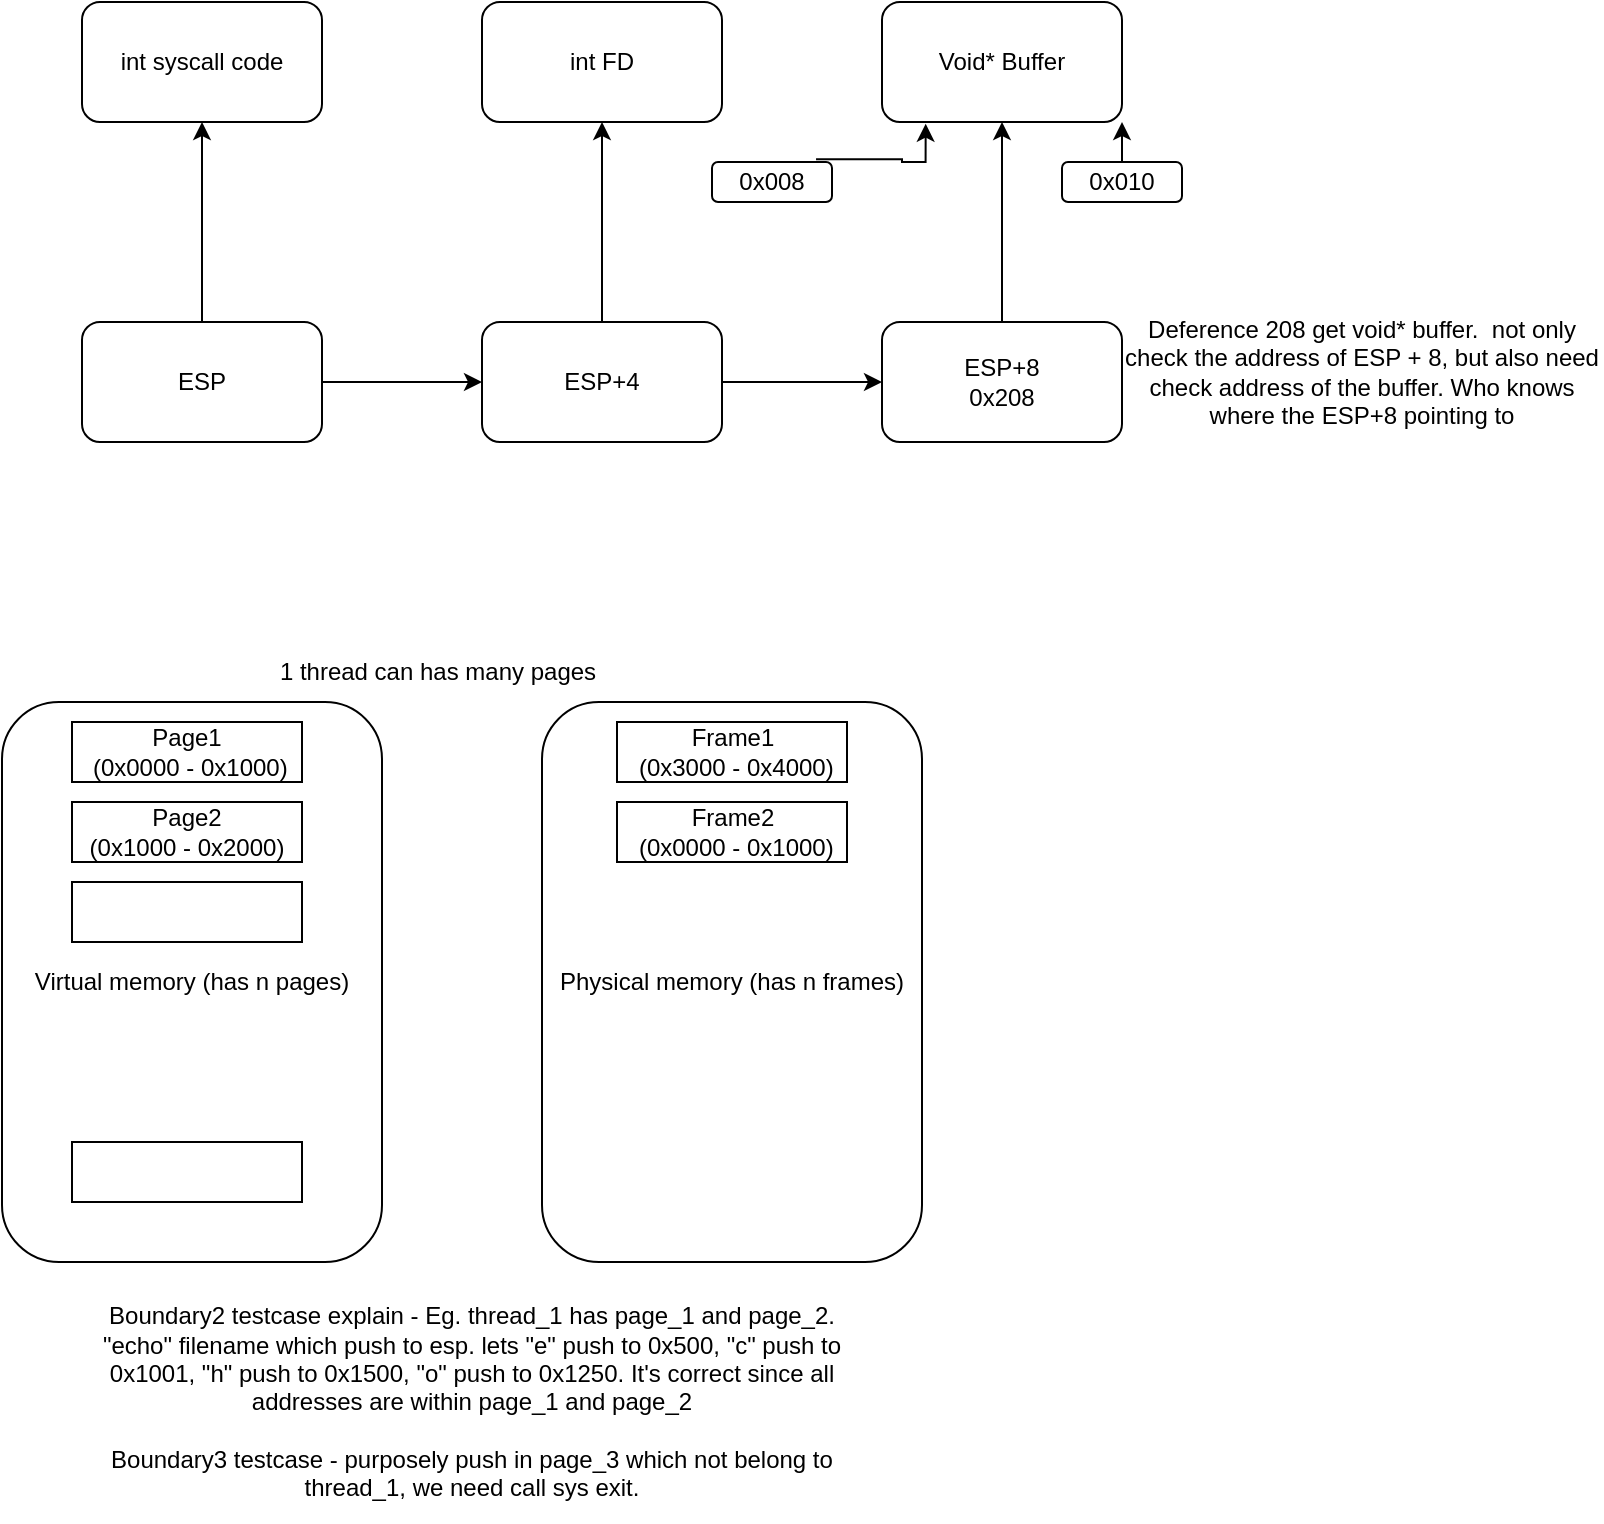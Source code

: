 <mxfile version="13.10.0" type="github">
  <diagram id="5jlkh1vB7oCjUuGCAA8b" name="Page-1">
    <mxGraphModel dx="813" dy="454" grid="1" gridSize="10" guides="1" tooltips="1" connect="1" arrows="1" fold="1" page="1" pageScale="1" pageWidth="850" pageHeight="1100" math="0" shadow="0">
      <root>
        <mxCell id="0" />
        <mxCell id="1" parent="0" />
        <mxCell id="0KiW9_K8kbpAwRVkYxgG-3" value="" style="edgeStyle=orthogonalEdgeStyle;rounded=0;orthogonalLoop=1;jettySize=auto;html=1;" edge="1" parent="1" source="0KiW9_K8kbpAwRVkYxgG-1" target="0KiW9_K8kbpAwRVkYxgG-2">
          <mxGeometry relative="1" as="geometry" />
        </mxCell>
        <mxCell id="0KiW9_K8kbpAwRVkYxgG-5" value="" style="edgeStyle=orthogonalEdgeStyle;rounded=0;orthogonalLoop=1;jettySize=auto;html=1;" edge="1" parent="1" source="0KiW9_K8kbpAwRVkYxgG-1" target="0KiW9_K8kbpAwRVkYxgG-4">
          <mxGeometry relative="1" as="geometry" />
        </mxCell>
        <mxCell id="0KiW9_K8kbpAwRVkYxgG-1" value="ESP" style="rounded=1;whiteSpace=wrap;html=1;" vertex="1" parent="1">
          <mxGeometry x="80" y="270" width="120" height="60" as="geometry" />
        </mxCell>
        <mxCell id="0KiW9_K8kbpAwRVkYxgG-2" value="int syscall code" style="whiteSpace=wrap;html=1;rounded=1;" vertex="1" parent="1">
          <mxGeometry x="80" y="110" width="120" height="60" as="geometry" />
        </mxCell>
        <mxCell id="0KiW9_K8kbpAwRVkYxgG-7" value="" style="edgeStyle=orthogonalEdgeStyle;rounded=0;orthogonalLoop=1;jettySize=auto;html=1;" edge="1" parent="1" source="0KiW9_K8kbpAwRVkYxgG-4" target="0KiW9_K8kbpAwRVkYxgG-6">
          <mxGeometry relative="1" as="geometry" />
        </mxCell>
        <mxCell id="0KiW9_K8kbpAwRVkYxgG-9" value="" style="edgeStyle=orthogonalEdgeStyle;rounded=0;orthogonalLoop=1;jettySize=auto;html=1;" edge="1" parent="1" source="0KiW9_K8kbpAwRVkYxgG-4" target="0KiW9_K8kbpAwRVkYxgG-8">
          <mxGeometry relative="1" as="geometry" />
        </mxCell>
        <mxCell id="0KiW9_K8kbpAwRVkYxgG-4" value="ESP+4" style="rounded=1;whiteSpace=wrap;html=1;" vertex="1" parent="1">
          <mxGeometry x="280" y="270" width="120" height="60" as="geometry" />
        </mxCell>
        <mxCell id="0KiW9_K8kbpAwRVkYxgG-11" value="" style="edgeStyle=orthogonalEdgeStyle;rounded=0;orthogonalLoop=1;jettySize=auto;html=1;" edge="1" parent="1" source="0KiW9_K8kbpAwRVkYxgG-6" target="0KiW9_K8kbpAwRVkYxgG-10">
          <mxGeometry relative="1" as="geometry" />
        </mxCell>
        <mxCell id="0KiW9_K8kbpAwRVkYxgG-6" value="ESP+8&lt;br&gt;0x208" style="whiteSpace=wrap;html=1;rounded=1;" vertex="1" parent="1">
          <mxGeometry x="480" y="270" width="120" height="60" as="geometry" />
        </mxCell>
        <mxCell id="0KiW9_K8kbpAwRVkYxgG-8" value="int FD" style="rounded=1;whiteSpace=wrap;html=1;" vertex="1" parent="1">
          <mxGeometry x="280" y="110" width="120" height="60" as="geometry" />
        </mxCell>
        <mxCell id="0KiW9_K8kbpAwRVkYxgG-12" value="" style="edgeStyle=orthogonalEdgeStyle;rounded=0;orthogonalLoop=1;jettySize=auto;html=1;exitX=0.867;exitY=-0.071;exitDx=0;exitDy=0;exitPerimeter=0;entryX=0.182;entryY=1.014;entryDx=0;entryDy=0;entryPerimeter=0;" edge="1" parent="1" source="0KiW9_K8kbpAwRVkYxgG-13" target="0KiW9_K8kbpAwRVkYxgG-10">
          <mxGeometry relative="1" as="geometry">
            <mxPoint x="440" y="210" as="targetPoint" />
            <Array as="points">
              <mxPoint x="490" y="189" />
              <mxPoint x="490" y="190" />
              <mxPoint x="502" y="190" />
            </Array>
          </mxGeometry>
        </mxCell>
        <mxCell id="0KiW9_K8kbpAwRVkYxgG-10" value="Void* Buffer&lt;br&gt;" style="whiteSpace=wrap;html=1;rounded=1;" vertex="1" parent="1">
          <mxGeometry x="480" y="110" width="120" height="60" as="geometry" />
        </mxCell>
        <mxCell id="0KiW9_K8kbpAwRVkYxgG-13" value="0x008" style="rounded=1;whiteSpace=wrap;html=1;" vertex="1" parent="1">
          <mxGeometry x="395" y="190" width="60" height="20" as="geometry" />
        </mxCell>
        <mxCell id="0KiW9_K8kbpAwRVkYxgG-16" value="" style="edgeStyle=orthogonalEdgeStyle;rounded=0;orthogonalLoop=1;jettySize=auto;html=1;" edge="1" parent="1" source="0KiW9_K8kbpAwRVkYxgG-14" target="0KiW9_K8kbpAwRVkYxgG-10">
          <mxGeometry relative="1" as="geometry">
            <Array as="points">
              <mxPoint x="600" y="170" />
            </Array>
          </mxGeometry>
        </mxCell>
        <mxCell id="0KiW9_K8kbpAwRVkYxgG-14" value="0x010" style="rounded=1;whiteSpace=wrap;html=1;" vertex="1" parent="1">
          <mxGeometry x="570" y="190" width="60" height="20" as="geometry" />
        </mxCell>
        <mxCell id="0KiW9_K8kbpAwRVkYxgG-17" value="Deference 208 get void* buffer.&amp;nbsp; not only check the address of ESP + 8, but also need check address of the buffer. Who knows where the ESP+8 pointing to" style="text;html=1;strokeColor=none;fillColor=none;align=center;verticalAlign=middle;whiteSpace=wrap;rounded=0;" vertex="1" parent="1">
          <mxGeometry x="600" y="270" width="240" height="50" as="geometry" />
        </mxCell>
        <mxCell id="0KiW9_K8kbpAwRVkYxgG-19" value="Virtual memory (has n pages)" style="rounded=1;whiteSpace=wrap;html=1;" vertex="1" parent="1">
          <mxGeometry x="40" y="460" width="190" height="280" as="geometry" />
        </mxCell>
        <mxCell id="0KiW9_K8kbpAwRVkYxgG-20" value="Page1&lt;br&gt;&amp;nbsp;(0x0000 - 0x1000)" style="rounded=0;whiteSpace=wrap;html=1;" vertex="1" parent="1">
          <mxGeometry x="75" y="470" width="115" height="30" as="geometry" />
        </mxCell>
        <mxCell id="0KiW9_K8kbpAwRVkYxgG-22" value="Page2&lt;br&gt;(0x1000 - 0x2000)" style="rounded=0;whiteSpace=wrap;html=1;" vertex="1" parent="1">
          <mxGeometry x="75" y="510" width="115" height="30" as="geometry" />
        </mxCell>
        <mxCell id="0KiW9_K8kbpAwRVkYxgG-23" value="" style="rounded=0;whiteSpace=wrap;html=1;" vertex="1" parent="1">
          <mxGeometry x="75" y="550" width="115" height="30" as="geometry" />
        </mxCell>
        <mxCell id="0KiW9_K8kbpAwRVkYxgG-24" value="" style="rounded=0;whiteSpace=wrap;html=1;" vertex="1" parent="1">
          <mxGeometry x="75" y="680" width="115" height="30" as="geometry" />
        </mxCell>
        <mxCell id="0KiW9_K8kbpAwRVkYxgG-27" value="Physical memory (has n frames)" style="rounded=1;whiteSpace=wrap;html=1;" vertex="1" parent="1">
          <mxGeometry x="310" y="460" width="190" height="280" as="geometry" />
        </mxCell>
        <mxCell id="0KiW9_K8kbpAwRVkYxgG-28" value="Frame1&lt;br&gt;&amp;nbsp;(0x3000 - 0x4000)" style="rounded=0;whiteSpace=wrap;html=1;" vertex="1" parent="1">
          <mxGeometry x="347.5" y="470" width="115" height="30" as="geometry" />
        </mxCell>
        <mxCell id="0KiW9_K8kbpAwRVkYxgG-29" value="Frame2&lt;br&gt;&amp;nbsp;(0x0000 - 0x1000)" style="rounded=0;whiteSpace=wrap;html=1;" vertex="1" parent="1">
          <mxGeometry x="347.5" y="510" width="115" height="30" as="geometry" />
        </mxCell>
        <mxCell id="0KiW9_K8kbpAwRVkYxgG-30" value="1 thread can has many pages" style="text;html=1;strokeColor=none;fillColor=none;align=center;verticalAlign=middle;whiteSpace=wrap;rounded=0;" vertex="1" parent="1">
          <mxGeometry x="167.5" y="430" width="180" height="30" as="geometry" />
        </mxCell>
        <mxCell id="0KiW9_K8kbpAwRVkYxgG-31" value="Boundary2 testcase explain - Eg. thread_1 has page_1 and page_2. &quot;echo&quot; filename which push to esp. lets &quot;e&quot; push to 0x500, &quot;c&quot; push to 0x1001, &quot;h&quot; push to 0x1500, &quot;o&quot; push to 0x1250. It&#39;s correct since all addresses are within page_1 and page_2&lt;br&gt;&lt;br&gt;Boundary3 testcase - purposely push in page_3 which not belong to thread_1, we need call sys exit." style="text;html=1;strokeColor=none;fillColor=none;align=center;verticalAlign=middle;whiteSpace=wrap;rounded=0;" vertex="1" parent="1">
          <mxGeometry x="80" y="750" width="390" height="120" as="geometry" />
        </mxCell>
      </root>
    </mxGraphModel>
  </diagram>
</mxfile>
